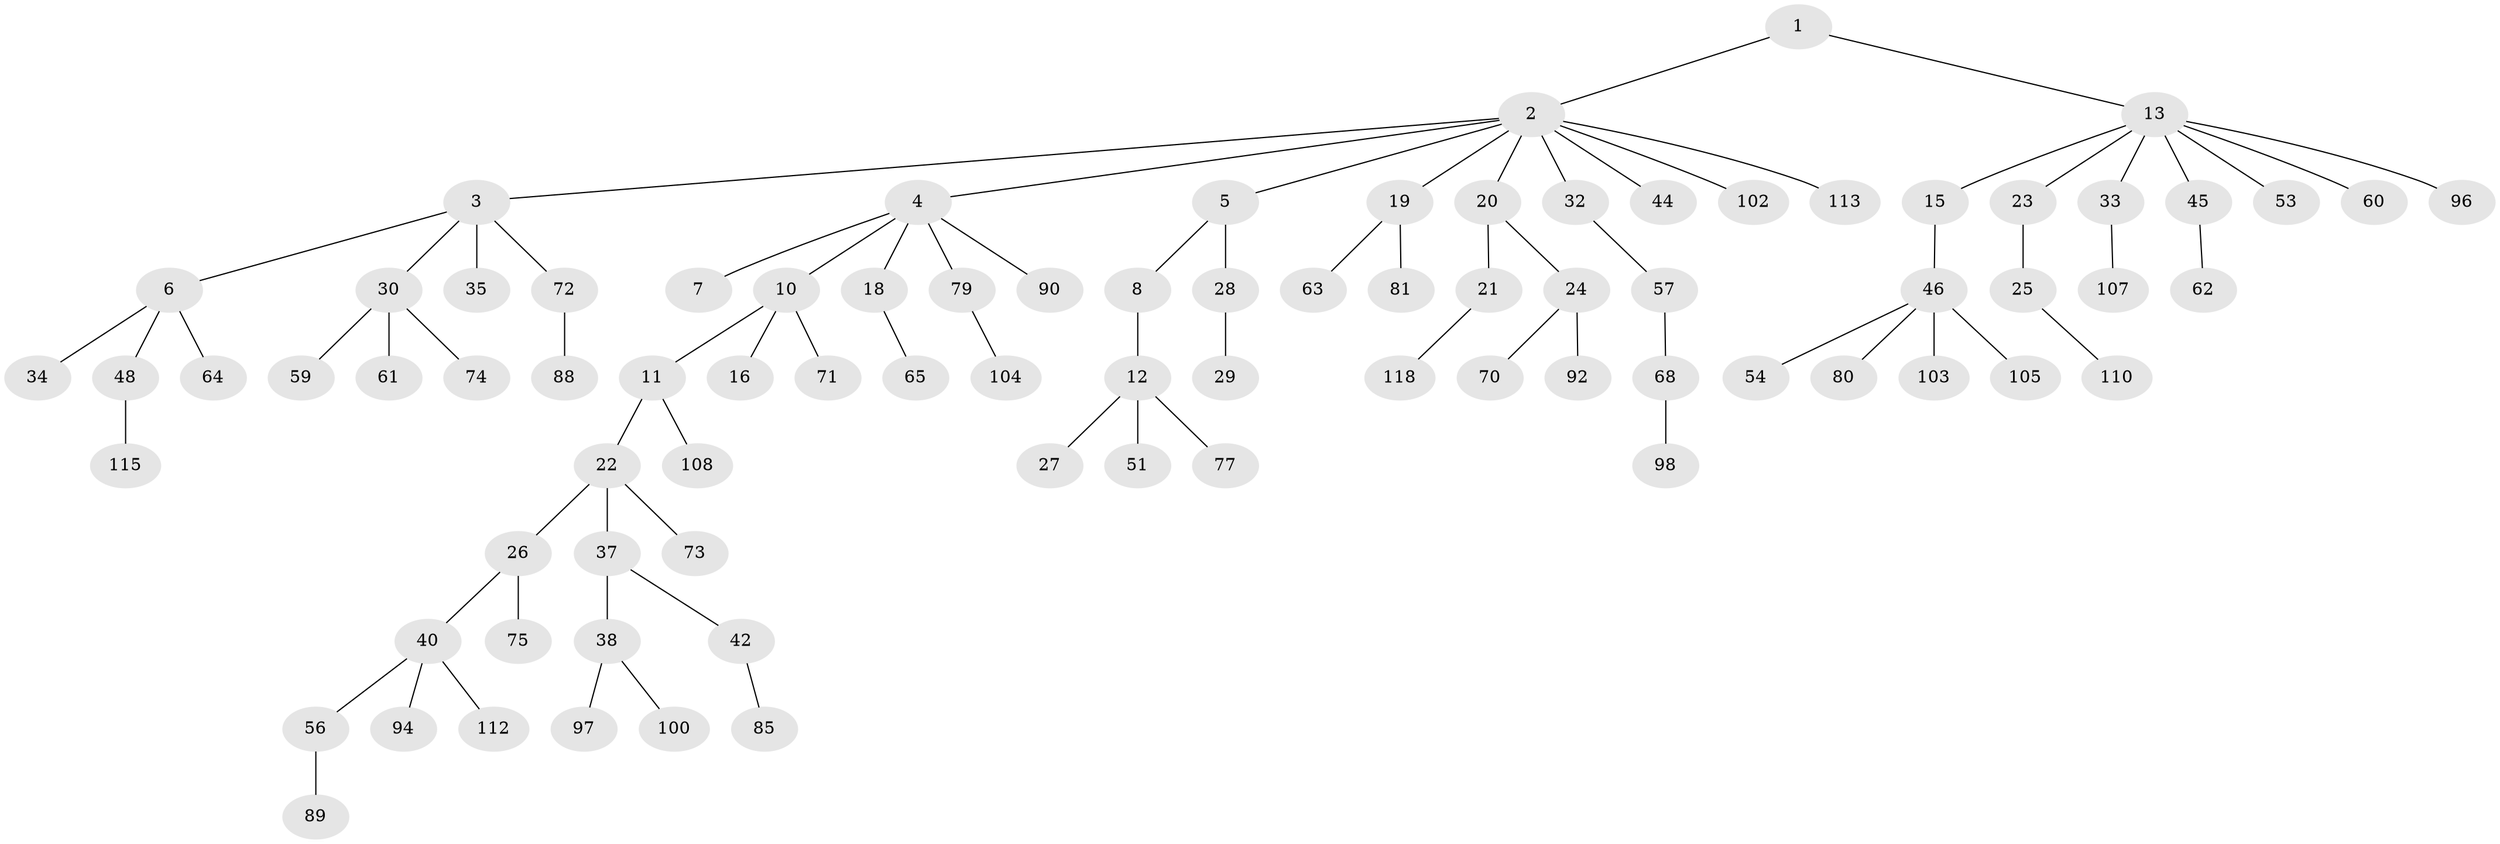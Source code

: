 // original degree distribution, {3: 0.1440677966101695, 7: 0.01694915254237288, 5: 0.03389830508474576, 4: 0.05084745762711865, 1: 0.5, 2: 0.2457627118644068, 8: 0.00847457627118644}
// Generated by graph-tools (version 1.1) at 2025/42/03/06/25 10:42:02]
// undirected, 83 vertices, 82 edges
graph export_dot {
graph [start="1"]
  node [color=gray90,style=filled];
  1 [super="+84"];
  2 [super="+14"];
  3 [super="+31"];
  4 [super="+93"];
  5 [super="+9"];
  6 [super="+41"];
  7;
  8 [super="+87"];
  10 [super="+52"];
  11 [super="+99"];
  12 [super="+17"];
  13 [super="+39"];
  15;
  16;
  18 [super="+66"];
  19 [super="+86"];
  20 [super="+116"];
  21 [super="+83"];
  22 [super="+114"];
  23;
  24 [super="+36"];
  25 [super="+47"];
  26 [super="+55"];
  27;
  28 [super="+78"];
  29 [super="+50"];
  30;
  32;
  33;
  34;
  35;
  37;
  38 [super="+43"];
  40 [super="+69"];
  42 [super="+58"];
  44;
  45;
  46 [super="+49"];
  48 [super="+101"];
  51;
  53;
  54 [super="+109"];
  56;
  57 [super="+76"];
  59 [super="+67"];
  60;
  61;
  62 [super="+117"];
  63;
  64 [super="+95"];
  65;
  68;
  70;
  71;
  72 [super="+82"];
  73;
  74 [super="+106"];
  75;
  77;
  79;
  80;
  81;
  85;
  88 [super="+91"];
  89;
  90;
  92;
  94;
  96;
  97;
  98;
  100;
  102;
  103;
  104;
  105;
  107 [super="+111"];
  108;
  110;
  112;
  113;
  115;
  118;
  1 -- 2;
  1 -- 13;
  2 -- 3;
  2 -- 4;
  2 -- 5;
  2 -- 44;
  2 -- 113;
  2 -- 32;
  2 -- 19;
  2 -- 20;
  2 -- 102;
  3 -- 6;
  3 -- 30;
  3 -- 72;
  3 -- 35;
  4 -- 7;
  4 -- 10;
  4 -- 18;
  4 -- 79;
  4 -- 90;
  5 -- 8;
  5 -- 28;
  6 -- 34;
  6 -- 48;
  6 -- 64;
  8 -- 12;
  10 -- 11;
  10 -- 16;
  10 -- 71;
  11 -- 22;
  11 -- 108;
  12 -- 27;
  12 -- 51;
  12 -- 77;
  13 -- 15;
  13 -- 23;
  13 -- 33;
  13 -- 53;
  13 -- 60;
  13 -- 96;
  13 -- 45;
  15 -- 46;
  18 -- 65;
  19 -- 63;
  19 -- 81;
  20 -- 21;
  20 -- 24;
  21 -- 118;
  22 -- 26;
  22 -- 37;
  22 -- 73;
  23 -- 25;
  24 -- 92;
  24 -- 70;
  25 -- 110;
  26 -- 40;
  26 -- 75;
  28 -- 29;
  30 -- 59;
  30 -- 61;
  30 -- 74;
  32 -- 57;
  33 -- 107;
  37 -- 38;
  37 -- 42;
  38 -- 97;
  38 -- 100;
  40 -- 56;
  40 -- 112;
  40 -- 94;
  42 -- 85;
  45 -- 62;
  46 -- 54;
  46 -- 80;
  46 -- 103;
  46 -- 105;
  48 -- 115;
  56 -- 89;
  57 -- 68;
  68 -- 98;
  72 -- 88;
  79 -- 104;
}
